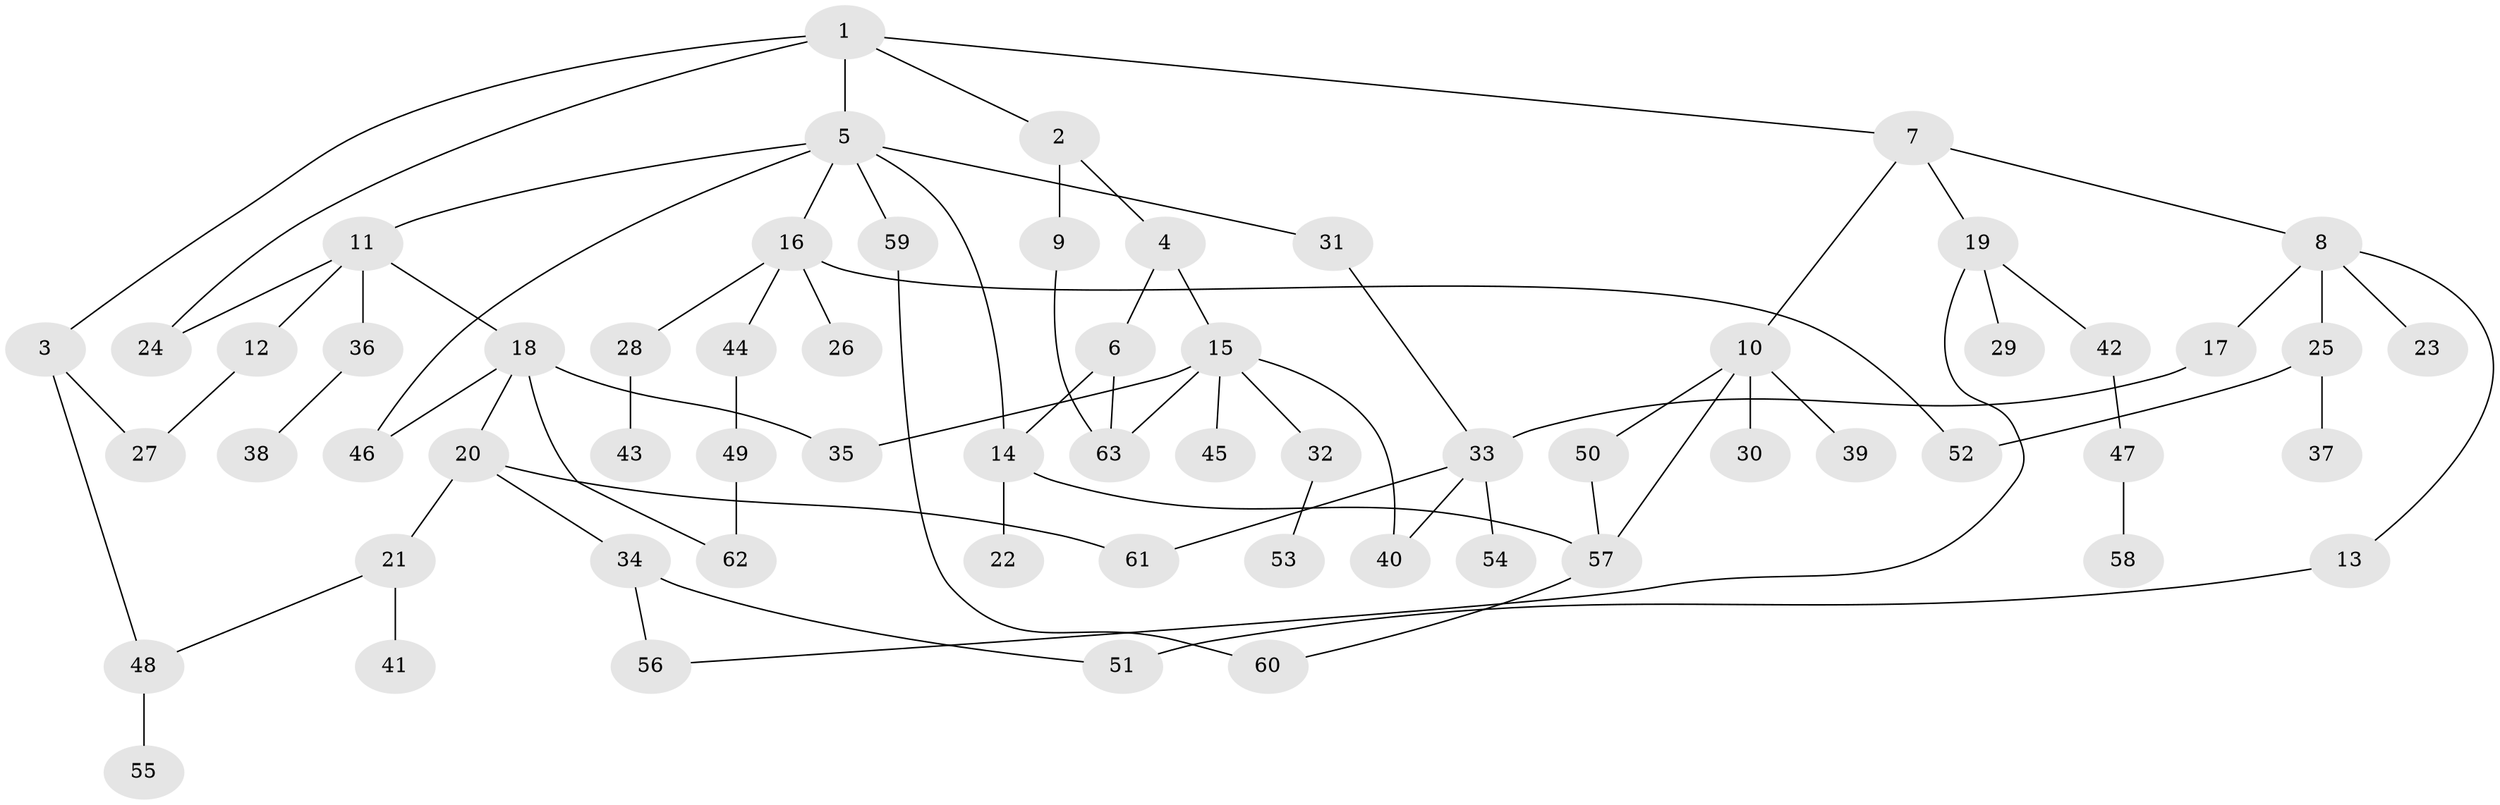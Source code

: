 // coarse degree distribution, {4: 0.23076923076923078, 3: 0.3076923076923077, 2: 0.23076923076923078, 1: 0.19230769230769232, 11: 0.038461538461538464}
// Generated by graph-tools (version 1.1) at 2025/36/03/04/25 23:36:00]
// undirected, 63 vertices, 80 edges
graph export_dot {
  node [color=gray90,style=filled];
  1;
  2;
  3;
  4;
  5;
  6;
  7;
  8;
  9;
  10;
  11;
  12;
  13;
  14;
  15;
  16;
  17;
  18;
  19;
  20;
  21;
  22;
  23;
  24;
  25;
  26;
  27;
  28;
  29;
  30;
  31;
  32;
  33;
  34;
  35;
  36;
  37;
  38;
  39;
  40;
  41;
  42;
  43;
  44;
  45;
  46;
  47;
  48;
  49;
  50;
  51;
  52;
  53;
  54;
  55;
  56;
  57;
  58;
  59;
  60;
  61;
  62;
  63;
  1 -- 2;
  1 -- 3;
  1 -- 5;
  1 -- 7;
  1 -- 24;
  2 -- 4;
  2 -- 9;
  3 -- 27;
  3 -- 48;
  4 -- 6;
  4 -- 15;
  5 -- 11;
  5 -- 16;
  5 -- 31;
  5 -- 46;
  5 -- 59;
  5 -- 14;
  6 -- 14;
  6 -- 63;
  7 -- 8;
  7 -- 10;
  7 -- 19;
  8 -- 13;
  8 -- 17;
  8 -- 23;
  8 -- 25;
  9 -- 63;
  10 -- 30;
  10 -- 39;
  10 -- 50;
  10 -- 57;
  11 -- 12;
  11 -- 18;
  11 -- 36;
  11 -- 24;
  12 -- 27;
  13 -- 51;
  14 -- 22;
  14 -- 57;
  15 -- 32;
  15 -- 35;
  15 -- 40;
  15 -- 45;
  15 -- 63;
  16 -- 26;
  16 -- 28;
  16 -- 44;
  16 -- 52;
  17 -- 33;
  18 -- 20;
  18 -- 46;
  18 -- 35;
  18 -- 62;
  19 -- 29;
  19 -- 42;
  19 -- 56;
  20 -- 21;
  20 -- 34;
  20 -- 61;
  21 -- 41;
  21 -- 48;
  25 -- 37;
  25 -- 52;
  28 -- 43;
  31 -- 33;
  32 -- 53;
  33 -- 54;
  33 -- 61;
  33 -- 40;
  34 -- 51;
  34 -- 56;
  36 -- 38;
  42 -- 47;
  44 -- 49;
  47 -- 58;
  48 -- 55;
  49 -- 62;
  50 -- 57;
  57 -- 60;
  59 -- 60;
}
